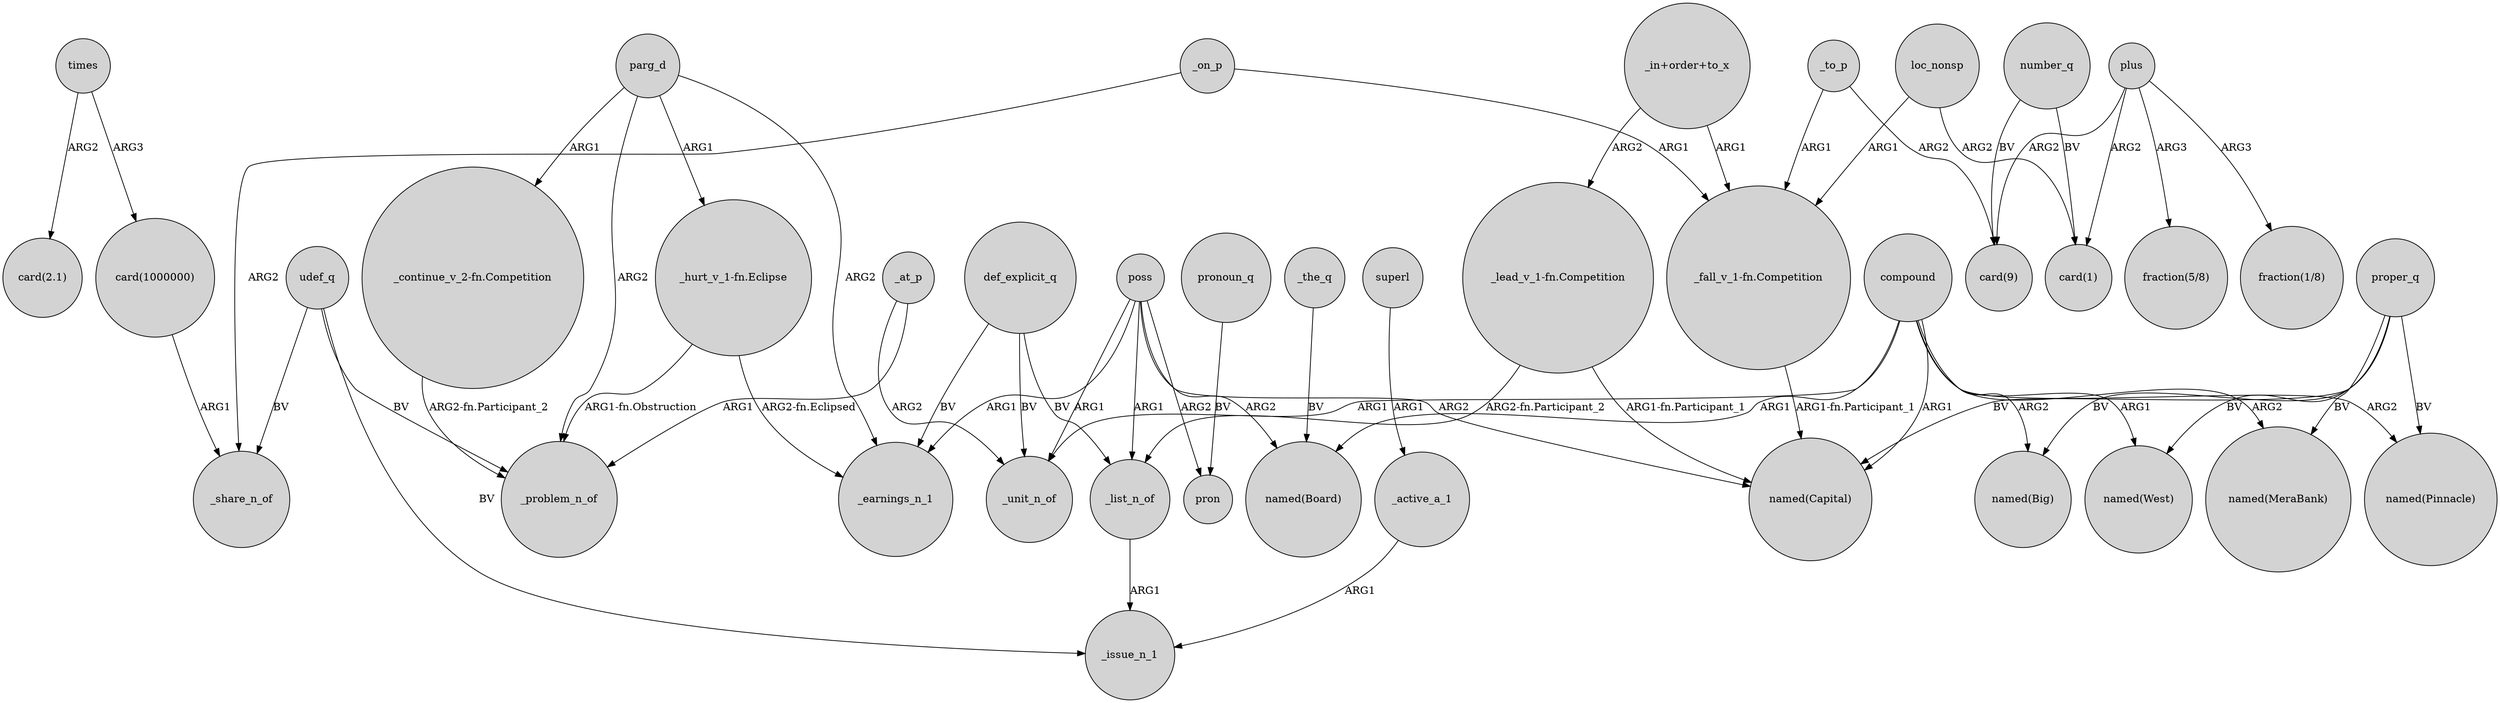 digraph {
	node [shape=circle style=filled]
	times -> "card(2.1)" [label=ARG2]
	_the_q -> "named(Board)" [label=BV]
	"_in+order+to_x" -> "_fall_v_1-fn.Competition" [label=ARG1]
	"_lead_v_1-fn.Competition" -> "named(Capital)" [label="ARG1-fn.Participant_1"]
	plus -> "card(9)" [label=ARG2]
	_to_p -> "_fall_v_1-fn.Competition" [label=ARG1]
	number_q -> "card(1)" [label=BV]
	udef_q -> _problem_n_of [label=BV]
	_at_p -> _unit_n_of [label=ARG2]
	proper_q -> "named(Capital)" [label=BV]
	plus -> "fraction(5/8)" [label=ARG3]
	poss -> "named(Capital)" [label=ARG2]
	compound -> "named(Big)" [label=ARG2]
	loc_nonsp -> "_fall_v_1-fn.Competition" [label=ARG1]
	plus -> "fraction(1/8)" [label=ARG3]
	"_hurt_v_1-fn.Eclipse" -> _problem_n_of [label="ARG1-fn.Obstruction"]
	times -> "card(1000000)" [label=ARG3]
	parg_d -> "_continue_v_2-fn.Competition" [label=ARG1]
	compound -> "named(West)" [label=ARG1]
	_on_p -> "_fall_v_1-fn.Competition" [label=ARG1]
	loc_nonsp -> "card(1)" [label=ARG2]
	"_fall_v_1-fn.Competition" -> "named(Capital)" [label="ARG1-fn.Participant_1"]
	"_hurt_v_1-fn.Eclipse" -> _earnings_n_1 [label="ARG2-fn.Eclipsed"]
	plus -> "card(1)" [label=ARG2]
	compound -> "named(MeraBank)" [label=ARG2]
	number_q -> "card(9)" [label=BV]
	pronoun_q -> pron [label=BV]
	poss -> pron [label=ARG2]
	superl -> _active_a_1 [label=ARG1]
	def_explicit_q -> _unit_n_of [label=BV]
	_at_p -> _problem_n_of [label=ARG1]
	def_explicit_q -> _list_n_of [label=BV]
	"_lead_v_1-fn.Competition" -> _list_n_of [label="ARG2-fn.Participant_2"]
	proper_q -> "named(MeraBank)" [label=BV]
	udef_q -> _share_n_of [label=BV]
	_to_p -> "card(9)" [label=ARG2]
	poss -> _list_n_of [label=ARG1]
	def_explicit_q -> _earnings_n_1 [label=BV]
	poss -> _earnings_n_1 [label=ARG1]
	proper_q -> "named(West)" [label=BV]
	"card(1000000)" -> _share_n_of [label=ARG1]
	parg_d -> _problem_n_of [label=ARG2]
	proper_q -> "named(Big)" [label=BV]
	compound -> "named(Pinnacle)" [label=ARG2]
	udef_q -> _issue_n_1 [label=BV]
	"_in+order+to_x" -> "_lead_v_1-fn.Competition" [label=ARG2]
	parg_d -> "_hurt_v_1-fn.Eclipse" [label=ARG1]
	poss -> _unit_n_of [label=ARG1]
	compound -> _unit_n_of [label=ARG1]
	"_continue_v_2-fn.Competition" -> _problem_n_of [label="ARG2-fn.Participant_2"]
	_list_n_of -> _issue_n_1 [label=ARG1]
	compound -> "named(Board)" [label=ARG1]
	compound -> "named(Capital)" [label=ARG1]
	_active_a_1 -> _issue_n_1 [label=ARG1]
	parg_d -> _earnings_n_1 [label=ARG2]
	_on_p -> _share_n_of [label=ARG2]
	poss -> "named(Board)" [label=ARG2]
	proper_q -> "named(Pinnacle)" [label=BV]
}
